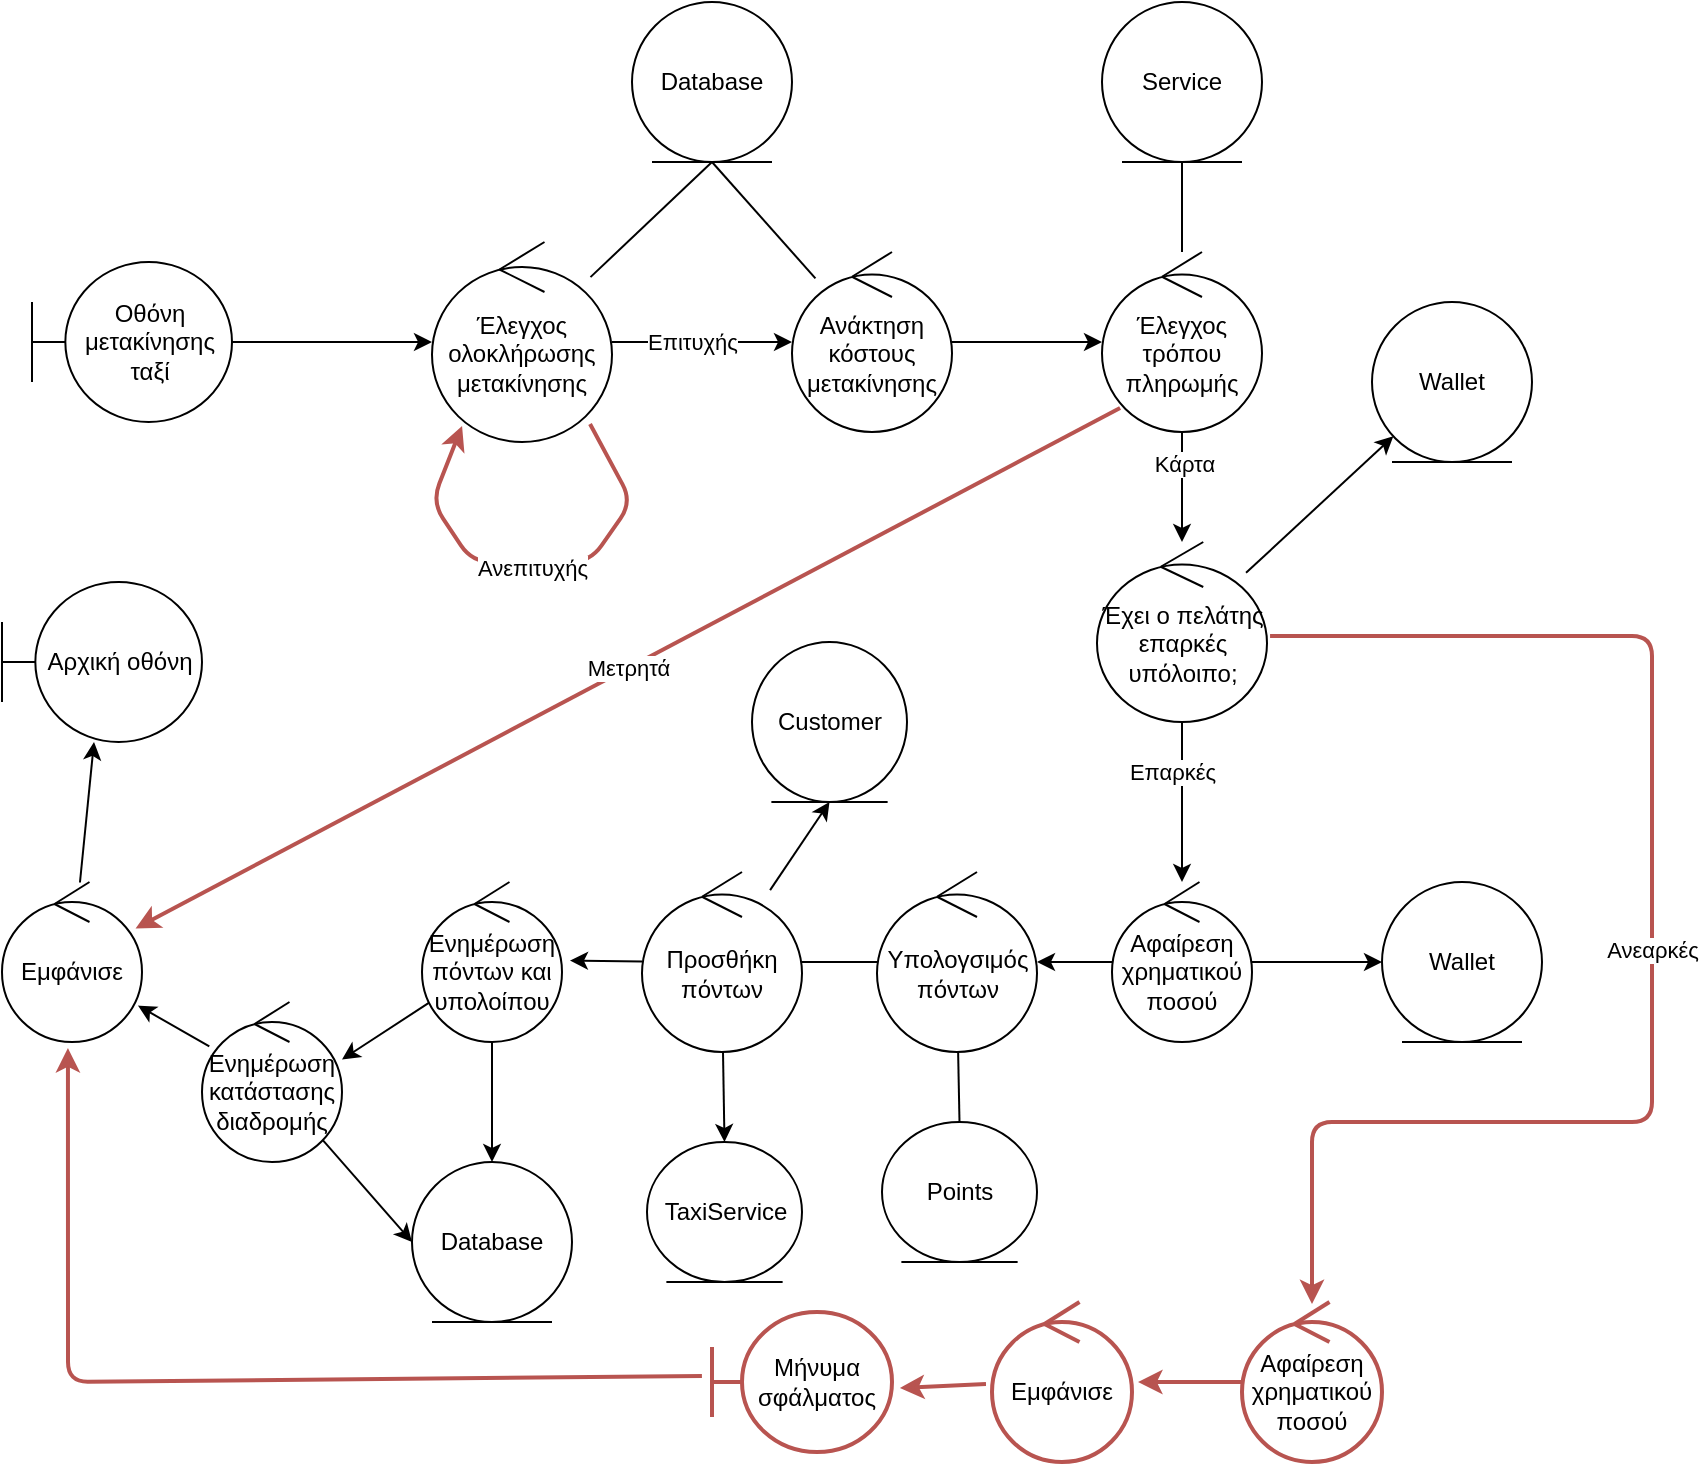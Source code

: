 <mxfile>
    <diagram id="DId9uxz7sm1LXZV5XANA" name="Page-1">
        <mxGraphModel dx="461" dy="423" grid="1" gridSize="10" guides="1" tooltips="1" connect="1" arrows="1" fold="1" page="1" pageScale="1" pageWidth="850" pageHeight="1100" math="0" shadow="0">
            <root>
                <mxCell id="0"/>
                <mxCell id="1" parent="0"/>
                <mxCell id="13" style="edgeStyle=none;html=1;" parent="1" source="5" target="12" edge="1">
                    <mxGeometry relative="1" as="geometry"/>
                </mxCell>
                <mxCell id="5" value="Οθόνη μετακίνησης&lt;br&gt;ταξί" style="shape=umlBoundary;whiteSpace=wrap;html=1;" parent="1" vertex="1">
                    <mxGeometry x="40" y="210" width="100" height="80" as="geometry"/>
                </mxCell>
                <mxCell id="15" style="edgeStyle=none;html=1;entryX=0.5;entryY=1;entryDx=0;entryDy=0;endArrow=none;endFill=0;" parent="1" source="12" target="14" edge="1">
                    <mxGeometry relative="1" as="geometry"/>
                </mxCell>
                <mxCell id="17" value="" style="edgeStyle=none;html=1;" parent="1" source="12" target="16" edge="1">
                    <mxGeometry relative="1" as="geometry"/>
                </mxCell>
                <mxCell id="18" value="Επιτυχής" style="edgeLabel;html=1;align=center;verticalAlign=middle;resizable=0;points=[];" parent="17" vertex="1" connectable="0">
                    <mxGeometry x="-0.401" y="1" relative="1" as="geometry">
                        <mxPoint x="13" y="1" as="offset"/>
                    </mxGeometry>
                </mxCell>
                <mxCell id="12" value="Έλεγχος ολοκλήρωσης μετακίνησης" style="ellipse;shape=umlControl;whiteSpace=wrap;html=1;" parent="1" vertex="1">
                    <mxGeometry x="240" y="200" width="90" height="100" as="geometry"/>
                </mxCell>
                <mxCell id="14" value="Database" style="ellipse;shape=umlEntity;whiteSpace=wrap;html=1;" parent="1" vertex="1">
                    <mxGeometry x="340" y="80" width="80" height="80" as="geometry"/>
                </mxCell>
                <mxCell id="20" value="" style="edgeStyle=none;html=1;entryX=0.5;entryY=1;entryDx=0;entryDy=0;endArrow=none;endFill=0;" parent="1" source="16" target="14" edge="1">
                    <mxGeometry relative="1" as="geometry">
                        <mxPoint x="460" y="160" as="targetPoint"/>
                    </mxGeometry>
                </mxCell>
                <mxCell id="24" value="" style="edgeStyle=none;html=1;" parent="1" source="16" target="21" edge="1">
                    <mxGeometry relative="1" as="geometry"/>
                </mxCell>
                <mxCell id="16" value="Ανάκτηση κόστους μετακίνησης" style="ellipse;shape=umlControl;whiteSpace=wrap;html=1;" parent="1" vertex="1">
                    <mxGeometry x="420" y="205" width="80" height="90" as="geometry"/>
                </mxCell>
                <mxCell id="27" value="" style="edgeStyle=none;html=1;" parent="1" source="21" target="26" edge="1">
                    <mxGeometry relative="1" as="geometry"/>
                </mxCell>
                <mxCell id="28" value="Κάρτα" style="edgeLabel;html=1;align=center;verticalAlign=middle;resizable=0;points=[];" parent="27" connectable="0" vertex="1">
                    <mxGeometry x="-0.44" y="1" relative="1" as="geometry">
                        <mxPoint as="offset"/>
                    </mxGeometry>
                </mxCell>
                <mxCell id="74" value="" style="edgeStyle=none;html=1;endArrow=none;endFill=0;" parent="1" source="21" target="73" edge="1">
                    <mxGeometry relative="1" as="geometry"/>
                </mxCell>
                <mxCell id="21" value="Έλεγχος τρόπου πληρωμής" style="ellipse;shape=umlControl;whiteSpace=wrap;html=1;" parent="1" vertex="1">
                    <mxGeometry x="575" y="205" width="80" height="90" as="geometry"/>
                </mxCell>
                <mxCell id="30" value="" style="edgeStyle=none;html=1;" parent="1" source="26" target="29" edge="1">
                    <mxGeometry relative="1" as="geometry"/>
                </mxCell>
                <mxCell id="32" value="" style="edgeStyle=none;html=1;" parent="1" source="26" target="31" edge="1">
                    <mxGeometry relative="1" as="geometry"/>
                </mxCell>
                <mxCell id="33" value="Επαρκές" style="edgeLabel;html=1;align=center;verticalAlign=middle;resizable=0;points=[];" parent="32" vertex="1" connectable="0">
                    <mxGeometry x="-0.363" y="1" relative="1" as="geometry">
                        <mxPoint x="-6" y="-1" as="offset"/>
                    </mxGeometry>
                </mxCell>
                <mxCell id="26" value="Έχει ο πελάτης επαρκές υπόλοιπο;" style="ellipse;shape=umlControl;whiteSpace=wrap;html=1;" parent="1" vertex="1">
                    <mxGeometry x="572.5" y="350" width="85" height="90" as="geometry"/>
                </mxCell>
                <mxCell id="29" value="Wallet" style="ellipse;shape=umlEntity;whiteSpace=wrap;html=1;" parent="1" vertex="1">
                    <mxGeometry x="710" y="230" width="80" height="80" as="geometry"/>
                </mxCell>
                <mxCell id="36" value="" style="edgeStyle=none;html=1;" parent="1" source="31" target="35" edge="1">
                    <mxGeometry relative="1" as="geometry"/>
                </mxCell>
                <mxCell id="39" value="" style="edgeStyle=none;html=1;" parent="1" source="31" target="38" edge="1">
                    <mxGeometry relative="1" as="geometry"/>
                </mxCell>
                <mxCell id="31" value="Αφαίρεση χρηματικού ποσού" style="ellipse;shape=umlControl;whiteSpace=wrap;html=1;" parent="1" vertex="1">
                    <mxGeometry x="580" y="520" width="70" height="80" as="geometry"/>
                </mxCell>
                <mxCell id="35" value="Wallet" style="ellipse;shape=umlEntity;whiteSpace=wrap;html=1;" parent="1" vertex="1">
                    <mxGeometry x="715" y="520" width="80" height="80" as="geometry"/>
                </mxCell>
                <mxCell id="41" value="" style="edgeStyle=none;html=1;endArrow=none;endFill=0;entryX=0.5;entryY=0;entryDx=0;entryDy=0;" parent="1" source="38" target="84" edge="1">
                    <mxGeometry relative="1" as="geometry"/>
                </mxCell>
                <mxCell id="76" value="" style="edgeStyle=none;html=1;endArrow=none;endFill=0;" edge="1" parent="1" source="38" target="75">
                    <mxGeometry relative="1" as="geometry"/>
                </mxCell>
                <mxCell id="38" value="Υπολογσιμός πόντων" style="ellipse;shape=umlControl;whiteSpace=wrap;html=1;" parent="1" vertex="1">
                    <mxGeometry x="462.5" y="515" width="80" height="90" as="geometry"/>
                </mxCell>
                <mxCell id="40" value="TaxiService" style="ellipse;shape=umlEntity;whiteSpace=wrap;html=1;" parent="1" vertex="1">
                    <mxGeometry x="347.5" y="650" width="77.5" height="70" as="geometry"/>
                </mxCell>
                <mxCell id="45" value="" style="edgeStyle=none;html=1;entryX=0.5;entryY=0;entryDx=0;entryDy=0;" parent="1" source="42" target="43" edge="1">
                    <mxGeometry relative="1" as="geometry"/>
                </mxCell>
                <mxCell id="47" value="" style="edgeStyle=none;html=1;entryX=1;entryY=0.359;entryDx=0;entryDy=0;entryPerimeter=0;" parent="1" source="42" target="81" edge="1">
                    <mxGeometry relative="1" as="geometry"/>
                </mxCell>
                <mxCell id="42" value="Ενημέρωση πόντων και υπολοίπου" style="ellipse;shape=umlControl;whiteSpace=wrap;html=1;" parent="1" vertex="1">
                    <mxGeometry x="235" y="520" width="70" height="80" as="geometry"/>
                </mxCell>
                <mxCell id="43" value="Database" style="ellipse;shape=umlEntity;whiteSpace=wrap;html=1;" parent="1" vertex="1">
                    <mxGeometry x="230" y="660" width="80" height="80" as="geometry"/>
                </mxCell>
                <mxCell id="49" value="" style="edgeStyle=none;html=1;" parent="1" source="46" target="48" edge="1">
                    <mxGeometry relative="1" as="geometry"/>
                </mxCell>
                <mxCell id="46" value="Εμφάνισε" style="ellipse;shape=umlControl;whiteSpace=wrap;html=1;" parent="1" vertex="1">
                    <mxGeometry x="25" y="520" width="70" height="80" as="geometry"/>
                </mxCell>
                <mxCell id="48" value="Αρχική οθόνη" style="shape=umlBoundary;whiteSpace=wrap;html=1;" parent="1" vertex="1">
                    <mxGeometry x="25" y="370" width="100" height="80" as="geometry"/>
                </mxCell>
                <mxCell id="51" style="edgeStyle=none;html=1;entryX=0.167;entryY=0.92;entryDx=0;entryDy=0;entryPerimeter=0;exitX=0.878;exitY=0.91;exitDx=0;exitDy=0;exitPerimeter=0;strokeColor=#b85450;fillColor=#f8cecc;strokeWidth=2;" parent="1" source="12" target="12" edge="1">
                    <mxGeometry relative="1" as="geometry">
                        <Array as="points">
                            <mxPoint x="340" y="330"/>
                            <mxPoint x="319" y="360"/>
                            <mxPoint x="260" y="360"/>
                            <mxPoint x="240" y="330"/>
                        </Array>
                    </mxGeometry>
                </mxCell>
                <mxCell id="52" value="Ανεπιτυχής" style="edgeLabel;html=1;align=center;verticalAlign=middle;resizable=0;points=[];" parent="51" vertex="1" connectable="0">
                    <mxGeometry x="-0.115" y="3" relative="1" as="geometry">
                        <mxPoint x="-14" as="offset"/>
                    </mxGeometry>
                </mxCell>
                <mxCell id="54" value="Μετρητά" style="edgeStyle=none;html=1;fillColor=#f8cecc;strokeColor=#b85450;strokeWidth=2;exitX=0.113;exitY=0.867;exitDx=0;exitDy=0;exitPerimeter=0;" parent="1" source="21" target="46" edge="1">
                    <mxGeometry relative="1" as="geometry">
                        <mxPoint x="575.001" y="289.999" as="sourcePoint"/>
                        <mxPoint x="467.87" y="394" as="targetPoint"/>
                    </mxGeometry>
                </mxCell>
                <mxCell id="55" value="Ανεαρκές" style="edgeStyle=none;html=1;fillColor=#f8cecc;strokeColor=#b85450;strokeWidth=2;exitX=1.018;exitY=0.522;exitDx=0;exitDy=0;exitPerimeter=0;entryX=0.5;entryY=0.013;entryDx=0;entryDy=0;entryPerimeter=0;" parent="1" source="26" target="58" edge="1">
                    <mxGeometry relative="1" as="geometry">
                        <mxPoint x="1183.86" y="490" as="sourcePoint"/>
                        <mxPoint x="680" y="720" as="targetPoint"/>
                        <Array as="points">
                            <mxPoint x="850" y="397"/>
                            <mxPoint x="850" y="640"/>
                            <mxPoint x="680" y="640"/>
                        </Array>
                    </mxGeometry>
                </mxCell>
                <mxCell id="57" style="edgeStyle=none;html=1;entryX=1.043;entryY=0.5;entryDx=0;entryDy=0;entryPerimeter=0;strokeColor=#B85450;strokeWidth=2;" parent="1" source="58" target="68" edge="1">
                    <mxGeometry relative="1" as="geometry">
                        <mxPoint x="496.5" y="802.26" as="targetPoint"/>
                    </mxGeometry>
                </mxCell>
                <mxCell id="58" value="Αφαίρεση χρηματικού ποσού" style="ellipse;shape=umlControl;whiteSpace=wrap;html=1;strokeColor=#B85450;strokeWidth=2;" parent="1" vertex="1">
                    <mxGeometry x="645" y="730" width="70" height="80" as="geometry"/>
                </mxCell>
                <mxCell id="60" value="Μήνυμα σφάλματος" style="shape=umlBoundary;whiteSpace=wrap;html=1;fillColor=none;strokeColor=#b85450;strokeWidth=2;" parent="1" vertex="1">
                    <mxGeometry x="380" y="735.0" width="90" height="70" as="geometry"/>
                </mxCell>
                <mxCell id="68" value="Εμφάνισε" style="ellipse;shape=umlControl;whiteSpace=wrap;html=1;strokeColor=#B85450;strokeWidth=2;" parent="1" vertex="1">
                    <mxGeometry x="520" y="730" width="70" height="80" as="geometry"/>
                </mxCell>
                <mxCell id="71" style="edgeStyle=none;html=1;entryX=1.044;entryY=0.543;entryDx=0;entryDy=0;entryPerimeter=0;strokeColor=#B85450;strokeWidth=2;exitX=-0.043;exitY=0.513;exitDx=0;exitDy=0;exitPerimeter=0;" parent="1" source="68" target="60" edge="1">
                    <mxGeometry relative="1" as="geometry">
                        <mxPoint x="468.01" y="840" as="targetPoint"/>
                        <mxPoint x="520" y="840" as="sourcePoint"/>
                    </mxGeometry>
                </mxCell>
                <mxCell id="72" style="edgeStyle=none;html=1;entryX=0.471;entryY=1.038;entryDx=0;entryDy=0;entryPerimeter=0;strokeColor=#B85450;strokeWidth=2;exitX=-0.056;exitY=0.457;exitDx=0;exitDy=0;exitPerimeter=0;" parent="1" source="60" target="46" edge="1">
                    <mxGeometry relative="1" as="geometry">
                        <mxPoint x="263.49" y="761.97" as="targetPoint"/>
                        <mxPoint x="306.52" y="760" as="sourcePoint"/>
                        <Array as="points">
                            <mxPoint x="58" y="770"/>
                        </Array>
                    </mxGeometry>
                </mxCell>
                <mxCell id="73" value="Service" style="ellipse;shape=umlEntity;whiteSpace=wrap;html=1;" parent="1" vertex="1">
                    <mxGeometry x="575" y="80" width="80" height="80" as="geometry"/>
                </mxCell>
                <mxCell id="78" style="edgeStyle=none;html=1;entryX=0.5;entryY=0;entryDx=0;entryDy=0;endArrow=classic;endFill=1;" edge="1" parent="1" source="75" target="40">
                    <mxGeometry relative="1" as="geometry"/>
                </mxCell>
                <mxCell id="79" style="edgeStyle=none;html=1;entryX=0.5;entryY=1;entryDx=0;entryDy=0;endArrow=classic;endFill=1;" edge="1" parent="1" source="75" target="77">
                    <mxGeometry relative="1" as="geometry"/>
                </mxCell>
                <mxCell id="80" style="edgeStyle=none;html=1;entryX=1.057;entryY=0.491;entryDx=0;entryDy=0;entryPerimeter=0;endArrow=classic;endFill=1;" edge="1" parent="1" source="75" target="42">
                    <mxGeometry relative="1" as="geometry"/>
                </mxCell>
                <mxCell id="75" value="Προσθήκη πόντων" style="ellipse;shape=umlControl;whiteSpace=wrap;html=1;" vertex="1" parent="1">
                    <mxGeometry x="345" y="515" width="80" height="90" as="geometry"/>
                </mxCell>
                <mxCell id="77" value="Customer" style="ellipse;shape=umlEntity;whiteSpace=wrap;html=1;" vertex="1" parent="1">
                    <mxGeometry x="400" y="400" width="77.5" height="80" as="geometry"/>
                </mxCell>
                <mxCell id="82" style="edgeStyle=none;html=1;entryX=0;entryY=0.5;entryDx=0;entryDy=0;endArrow=classic;endFill=1;" edge="1" parent="1" source="81" target="43">
                    <mxGeometry relative="1" as="geometry"/>
                </mxCell>
                <mxCell id="83" style="edgeStyle=none;html=1;entryX=0.971;entryY=0.772;entryDx=0;entryDy=0;entryPerimeter=0;endArrow=classic;endFill=1;" edge="1" parent="1" source="81" target="46">
                    <mxGeometry relative="1" as="geometry"/>
                </mxCell>
                <mxCell id="81" value="Ενημέρωση κατάστασης διαδρομής" style="ellipse;shape=umlControl;whiteSpace=wrap;html=1;" vertex="1" parent="1">
                    <mxGeometry x="125" y="580" width="70" height="80" as="geometry"/>
                </mxCell>
                <mxCell id="84" value="Points" style="ellipse;shape=umlEntity;whiteSpace=wrap;html=1;" vertex="1" parent="1">
                    <mxGeometry x="465" y="640" width="77.5" height="70" as="geometry"/>
                </mxCell>
            </root>
        </mxGraphModel>
    </diagram>
</mxfile>